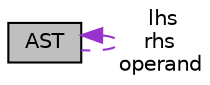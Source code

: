 digraph "AST"
{
 // LATEX_PDF_SIZE
  edge [fontname="Helvetica",fontsize="10",labelfontname="Helvetica",labelfontsize="10"];
  node [fontname="Helvetica",fontsize="10",shape=record];
  Node1 [label="AST",height=0.2,width=0.4,color="black", fillcolor="grey75", style="filled", fontcolor="black",tooltip="Abstract Syntax Tree node."];
  Node1 -> Node1 [dir="back",color="darkorchid3",fontsize="10",style="dashed",label=" lhs\nrhs\noperand" ,fontname="Helvetica"];
}
